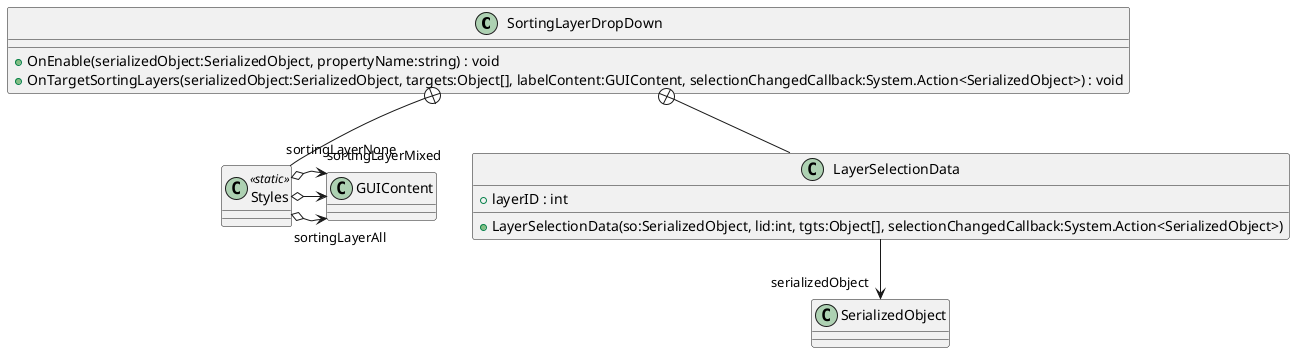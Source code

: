 @startuml
class SortingLayerDropDown {
    + OnEnable(serializedObject:SerializedObject, propertyName:string) : void
    + OnTargetSortingLayers(serializedObject:SerializedObject, targets:Object[], labelContent:GUIContent, selectionChangedCallback:System.Action<SerializedObject>) : void
}
class LayerSelectionData {
    + layerID : int
    + LayerSelectionData(so:SerializedObject, lid:int, tgts:Object[], selectionChangedCallback:System.Action<SerializedObject>)
}
class Styles <<static>> {
}
SortingLayerDropDown +-- LayerSelectionData
LayerSelectionData --> "serializedObject" SerializedObject
SortingLayerDropDown +-- Styles
Styles o-> "sortingLayerAll" GUIContent
Styles o-> "sortingLayerNone" GUIContent
Styles o-> "sortingLayerMixed" GUIContent
@enduml
